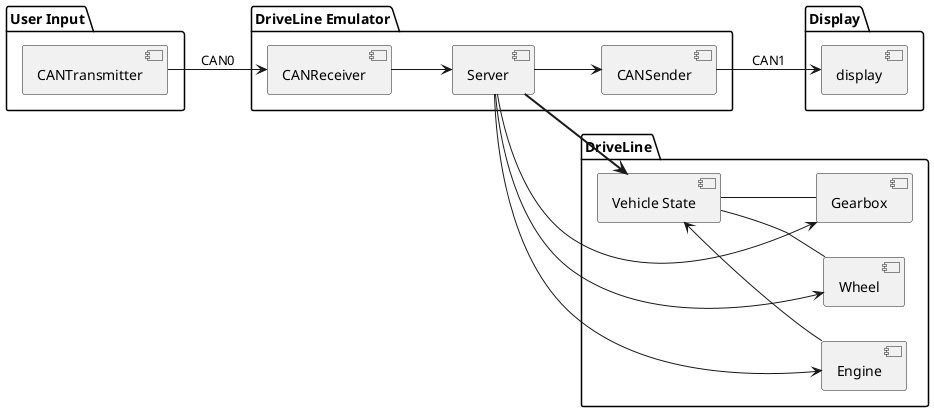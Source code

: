 @startuml Swdesign
left to right direction
'skinparam sequenceMessageAlign center

package "User Input" {
  [CANTransmitter]
}

package "DriveLine Emulator" {
[CANReceiver]
[Server]
'package DriveLine{

' [Server] -->  [Engine]
' [Server] --> [Gearbox]
' [Server] --> [Wheel] 
' [Server] <--> [State]
'}
[CANSender]
}
folder "DriveLine"{
[Server] -->  [Engine]
[Server] --> [Gearbox]
[Server] --> [Wheel] 
[Server] ==> [Vehicle State]
}
package "Display" {
  [display]
}
[CANTransmitter] --> [CANReceiver] : CAN0
[CANReceiver] --> [Server]
[Server] -->[CANSender]
[CANSender] --> [display] : CAN1
[Vehicle State] <--  [Engine]
[Vehicle State] -- [Gearbox]
[Vehicle State] -- [Wheel] 
@enduml

